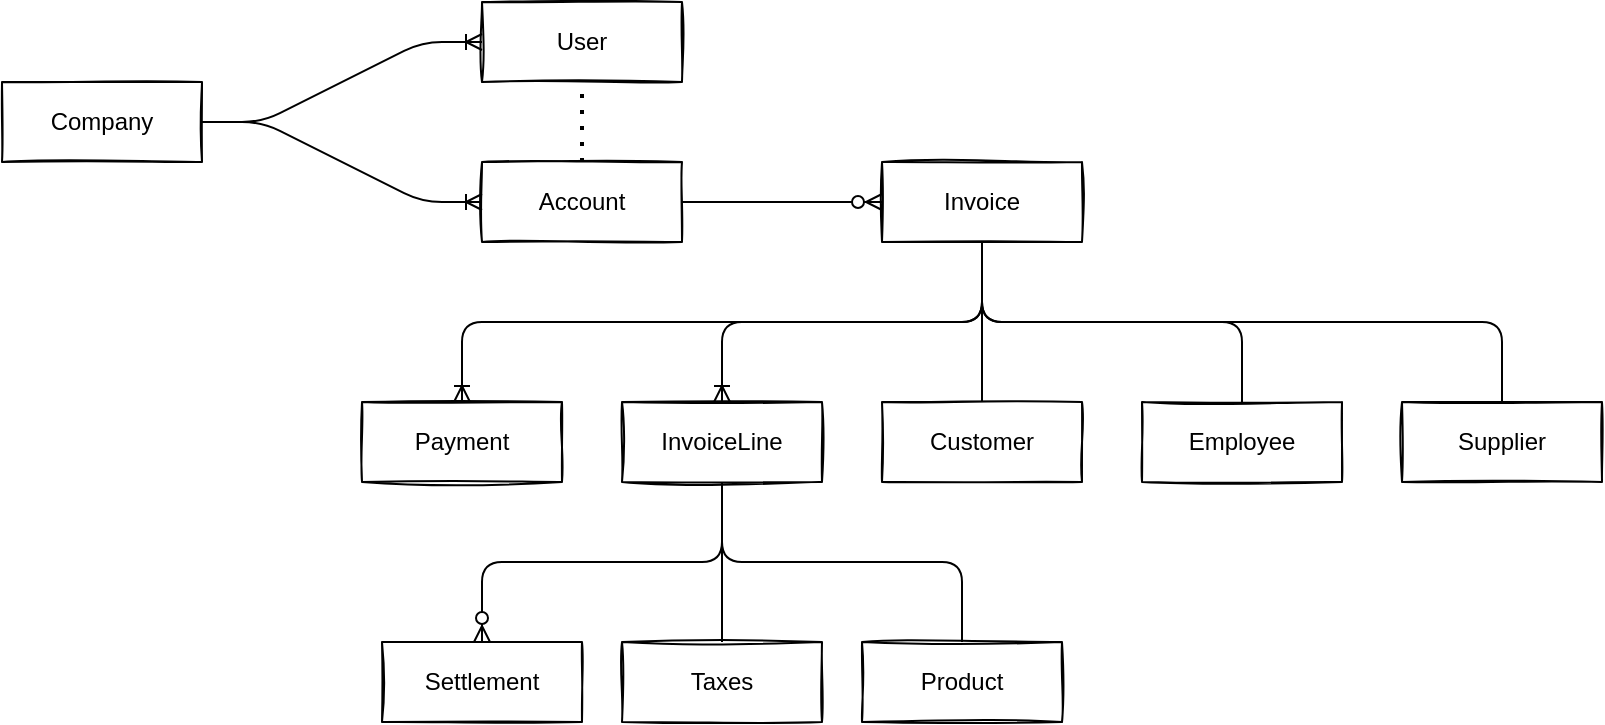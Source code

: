 <mxfile version="14.1.8" type="device"><diagram id="R2lEEEUBdFMjLlhIrx00" name="Page-1"><mxGraphModel dx="1426" dy="803" grid="1" gridSize="10" guides="1" tooltips="1" connect="1" arrows="1" fold="1" page="0" pageScale="1" pageWidth="1920" pageHeight="1200" math="0" shadow="0" extFonts="Permanent Marker^https://fonts.googleapis.com/css?family=Permanent+Marker"><root><mxCell id="0"/><mxCell id="1" parent="0"/><mxCell id="z1suwJOgaNc86Efm3Qaq-1" value="Company" style="rounded=0;arcSize=10;whiteSpace=wrap;html=1;align=center;sketch=1;shadow=0;glass=0;" vertex="1" parent="1"><mxGeometry x="120" y="80" width="100" height="40" as="geometry"/></mxCell><mxCell id="z1suwJOgaNc86Efm3Qaq-2" value="Account" style="rounded=0;arcSize=10;whiteSpace=wrap;html=1;align=center;sketch=1;shadow=0;glass=0;" vertex="1" parent="1"><mxGeometry x="360" y="120" width="100" height="40" as="geometry"/></mxCell><mxCell id="z1suwJOgaNc86Efm3Qaq-4" value="" style="edgeStyle=entityRelationEdgeStyle;fontSize=12;html=1;endArrow=ERoneToMany;entryX=0;entryY=0.5;entryDx=0;entryDy=0;" edge="1" parent="1" source="z1suwJOgaNc86Efm3Qaq-1" target="z1suwJOgaNc86Efm3Qaq-2"><mxGeometry width="100" height="100" relative="1" as="geometry"><mxPoint x="370" y="460" as="sourcePoint"/><mxPoint x="230" y="160" as="targetPoint"/></mxGeometry></mxCell><mxCell id="z1suwJOgaNc86Efm3Qaq-5" value="User" style="rounded=0;arcSize=10;whiteSpace=wrap;html=1;align=center;sketch=1;shadow=0;glass=0;" vertex="1" parent="1"><mxGeometry x="360" y="40" width="100" height="40" as="geometry"/></mxCell><mxCell id="z1suwJOgaNc86Efm3Qaq-6" value="" style="edgeStyle=entityRelationEdgeStyle;fontSize=12;html=1;endArrow=ERoneToMany;exitX=1;exitY=0.5;exitDx=0;exitDy=0;entryX=0;entryY=0.5;entryDx=0;entryDy=0;" edge="1" parent="1" source="z1suwJOgaNc86Efm3Qaq-1" target="z1suwJOgaNc86Efm3Qaq-5"><mxGeometry width="100" height="100" relative="1" as="geometry"><mxPoint x="230" y="100" as="sourcePoint"/><mxPoint x="470" y="360" as="targetPoint"/></mxGeometry></mxCell><mxCell id="z1suwJOgaNc86Efm3Qaq-7" value="Invoice" style="rounded=0;arcSize=10;whiteSpace=wrap;html=1;align=center;sketch=1;shadow=0;glass=0;" vertex="1" parent="1"><mxGeometry x="560" y="120" width="100" height="40" as="geometry"/></mxCell><mxCell id="z1suwJOgaNc86Efm3Qaq-8" value="InvoiceLine" style="rounded=0;arcSize=10;whiteSpace=wrap;html=1;align=center;sketch=1;shadow=0;glass=0;" vertex="1" parent="1"><mxGeometry x="430" y="240" width="100" height="40" as="geometry"/></mxCell><mxCell id="z1suwJOgaNc86Efm3Qaq-9" value="" style="edgeStyle=orthogonalEdgeStyle;fontSize=12;html=1;endArrow=ERoneToMany;exitX=0.5;exitY=1;exitDx=0;exitDy=0;entryX=0.5;entryY=0;entryDx=0;entryDy=0;" edge="1" parent="1" source="z1suwJOgaNc86Efm3Qaq-7" target="z1suwJOgaNc86Efm3Qaq-8"><mxGeometry width="100" height="100" relative="1" as="geometry"><mxPoint x="280" y="110" as="sourcePoint"/><mxPoint x="420" y="70" as="targetPoint"/></mxGeometry></mxCell><mxCell id="z1suwJOgaNc86Efm3Qaq-10" value="" style="edgeStyle=entityRelationEdgeStyle;fontSize=12;html=1;endArrow=ERzeroToMany;endFill=1;exitX=1;exitY=0.5;exitDx=0;exitDy=0;entryX=0;entryY=0.5;entryDx=0;entryDy=0;" edge="1" parent="1" source="z1suwJOgaNc86Efm3Qaq-2" target="z1suwJOgaNc86Efm3Qaq-7"><mxGeometry width="100" height="100" relative="1" as="geometry"><mxPoint x="490" y="300" as="sourcePoint"/><mxPoint x="590" y="200" as="targetPoint"/></mxGeometry></mxCell><mxCell id="z1suwJOgaNc86Efm3Qaq-11" value="Payment" style="rounded=0;arcSize=10;whiteSpace=wrap;html=1;align=center;sketch=1;shadow=0;glass=0;" vertex="1" parent="1"><mxGeometry x="300" y="240" width="100" height="40" as="geometry"/></mxCell><mxCell id="z1suwJOgaNc86Efm3Qaq-12" value="" style="edgeStyle=orthogonalEdgeStyle;fontSize=12;html=1;endArrow=ERoneToMany;exitX=0.5;exitY=1;exitDx=0;exitDy=0;entryX=0.5;entryY=0;entryDx=0;entryDy=0;" edge="1" parent="1" source="z1suwJOgaNc86Efm3Qaq-7" target="z1suwJOgaNc86Efm3Qaq-11"><mxGeometry width="100" height="100" relative="1" as="geometry"><mxPoint x="670" y="150" as="sourcePoint"/><mxPoint x="470" y="220" as="targetPoint"/></mxGeometry></mxCell><mxCell id="z1suwJOgaNc86Efm3Qaq-15" value="Settlement" style="rounded=0;arcSize=10;whiteSpace=wrap;html=1;align=center;sketch=1;shadow=0;glass=0;" vertex="1" parent="1"><mxGeometry x="310" y="360" width="100" height="40" as="geometry"/></mxCell><mxCell id="z1suwJOgaNc86Efm3Qaq-17" value="" style="edgeStyle=orthogonalEdgeStyle;fontSize=12;html=1;endArrow=ERzeroToMany;endFill=1;exitX=0.5;exitY=1;exitDx=0;exitDy=0;entryX=0.5;entryY=0;entryDx=0;entryDy=0;" edge="1" parent="1" source="z1suwJOgaNc86Efm3Qaq-8" target="z1suwJOgaNc86Efm3Qaq-15"><mxGeometry width="100" height="100" relative="1" as="geometry"><mxPoint x="490" y="380" as="sourcePoint"/><mxPoint x="590" y="280" as="targetPoint"/></mxGeometry></mxCell><mxCell id="z1suwJOgaNc86Efm3Qaq-18" value="Taxes" style="rounded=0;arcSize=10;whiteSpace=wrap;html=1;align=center;sketch=1;shadow=0;glass=0;" vertex="1" parent="1"><mxGeometry x="430" y="360" width="100" height="40" as="geometry"/></mxCell><mxCell id="z1suwJOgaNc86Efm3Qaq-19" value="Product" style="rounded=0;arcSize=10;whiteSpace=wrap;html=1;align=center;sketch=1;shadow=0;glass=0;" vertex="1" parent="1"><mxGeometry x="550" y="360" width="100" height="40" as="geometry"/></mxCell><mxCell id="z1suwJOgaNc86Efm3Qaq-22" value="" style="endArrow=none;html=1;rounded=0;exitX=0.5;exitY=1;exitDx=0;exitDy=0;entryX=0.5;entryY=0;entryDx=0;entryDy=0;" edge="1" parent="1" source="z1suwJOgaNc86Efm3Qaq-8" target="z1suwJOgaNc86Efm3Qaq-18"><mxGeometry relative="1" as="geometry"><mxPoint x="520" y="300" as="sourcePoint"/><mxPoint x="680" y="300" as="targetPoint"/></mxGeometry></mxCell><mxCell id="z1suwJOgaNc86Efm3Qaq-23" value="" style="endArrow=none;html=1;rounded=1;exitX=0.5;exitY=1;exitDx=0;exitDy=0;entryX=0.5;entryY=0;entryDx=0;entryDy=0;edgeStyle=orthogonalEdgeStyle;" edge="1" parent="1" source="z1suwJOgaNc86Efm3Qaq-8" target="z1suwJOgaNc86Efm3Qaq-19"><mxGeometry relative="1" as="geometry"><mxPoint x="490" y="290" as="sourcePoint"/><mxPoint x="490" y="370" as="targetPoint"/></mxGeometry></mxCell><mxCell id="z1suwJOgaNc86Efm3Qaq-24" value="Customer" style="rounded=0;arcSize=10;whiteSpace=wrap;html=1;align=center;sketch=1;shadow=0;glass=0;" vertex="1" parent="1"><mxGeometry x="560" y="240" width="100" height="40" as="geometry"/></mxCell><mxCell id="z1suwJOgaNc86Efm3Qaq-25" value="" style="endArrow=none;html=1;rounded=1;exitX=0.5;exitY=1;exitDx=0;exitDy=0;entryX=0.5;entryY=0;entryDx=0;entryDy=0;edgeStyle=orthogonalEdgeStyle;" edge="1" parent="1" source="z1suwJOgaNc86Efm3Qaq-7" target="z1suwJOgaNc86Efm3Qaq-24"><mxGeometry relative="1" as="geometry"><mxPoint x="720" y="300" as="sourcePoint"/><mxPoint x="880" y="300" as="targetPoint"/></mxGeometry></mxCell><mxCell id="z1suwJOgaNc86Efm3Qaq-28" value="Employee" style="rounded=0;arcSize=10;whiteSpace=wrap;html=1;align=center;sketch=1;shadow=0;glass=0;" vertex="1" parent="1"><mxGeometry x="690" y="240" width="100" height="40" as="geometry"/></mxCell><mxCell id="z1suwJOgaNc86Efm3Qaq-30" value="" style="endArrow=none;html=1;rounded=1;entryX=0.5;entryY=0;entryDx=0;entryDy=0;edgeStyle=orthogonalEdgeStyle;" edge="1" parent="1" target="z1suwJOgaNc86Efm3Qaq-28"><mxGeometry relative="1" as="geometry"><mxPoint x="610" y="160" as="sourcePoint"/><mxPoint x="820" y="250" as="targetPoint"/><Array as="points"><mxPoint x="610" y="200"/><mxPoint x="740" y="200"/></Array></mxGeometry></mxCell><mxCell id="z1suwJOgaNc86Efm3Qaq-31" value="Supplier" style="rounded=0;arcSize=10;whiteSpace=wrap;html=1;align=center;sketch=1;shadow=0;glass=0;" vertex="1" parent="1"><mxGeometry x="820" y="240" width="100" height="40" as="geometry"/></mxCell><mxCell id="z1suwJOgaNc86Efm3Qaq-32" value="" style="endArrow=none;html=1;rounded=1;entryX=0.5;entryY=0;entryDx=0;entryDy=0;edgeStyle=orthogonalEdgeStyle;exitX=0.5;exitY=1;exitDx=0;exitDy=0;" edge="1" parent="1" source="z1suwJOgaNc86Efm3Qaq-7" target="z1suwJOgaNc86Efm3Qaq-31"><mxGeometry relative="1" as="geometry"><mxPoint x="620" y="170" as="sourcePoint"/><mxPoint x="950" y="250" as="targetPoint"/><Array as="points"><mxPoint x="610" y="200"/><mxPoint x="870" y="200"/></Array></mxGeometry></mxCell><mxCell id="z1suwJOgaNc86Efm3Qaq-33" value="" style="endArrow=none;dashed=1;html=1;dashPattern=1 3;strokeWidth=2;entryX=0.5;entryY=1;entryDx=0;entryDy=0;exitX=0.5;exitY=0;exitDx=0;exitDy=0;" edge="1" parent="1" source="z1suwJOgaNc86Efm3Qaq-2" target="z1suwJOgaNc86Efm3Qaq-5"><mxGeometry width="50" height="50" relative="1" as="geometry"><mxPoint x="550" y="210" as="sourcePoint"/><mxPoint x="600" y="160" as="targetPoint"/></mxGeometry></mxCell></root></mxGraphModel></diagram></mxfile>
